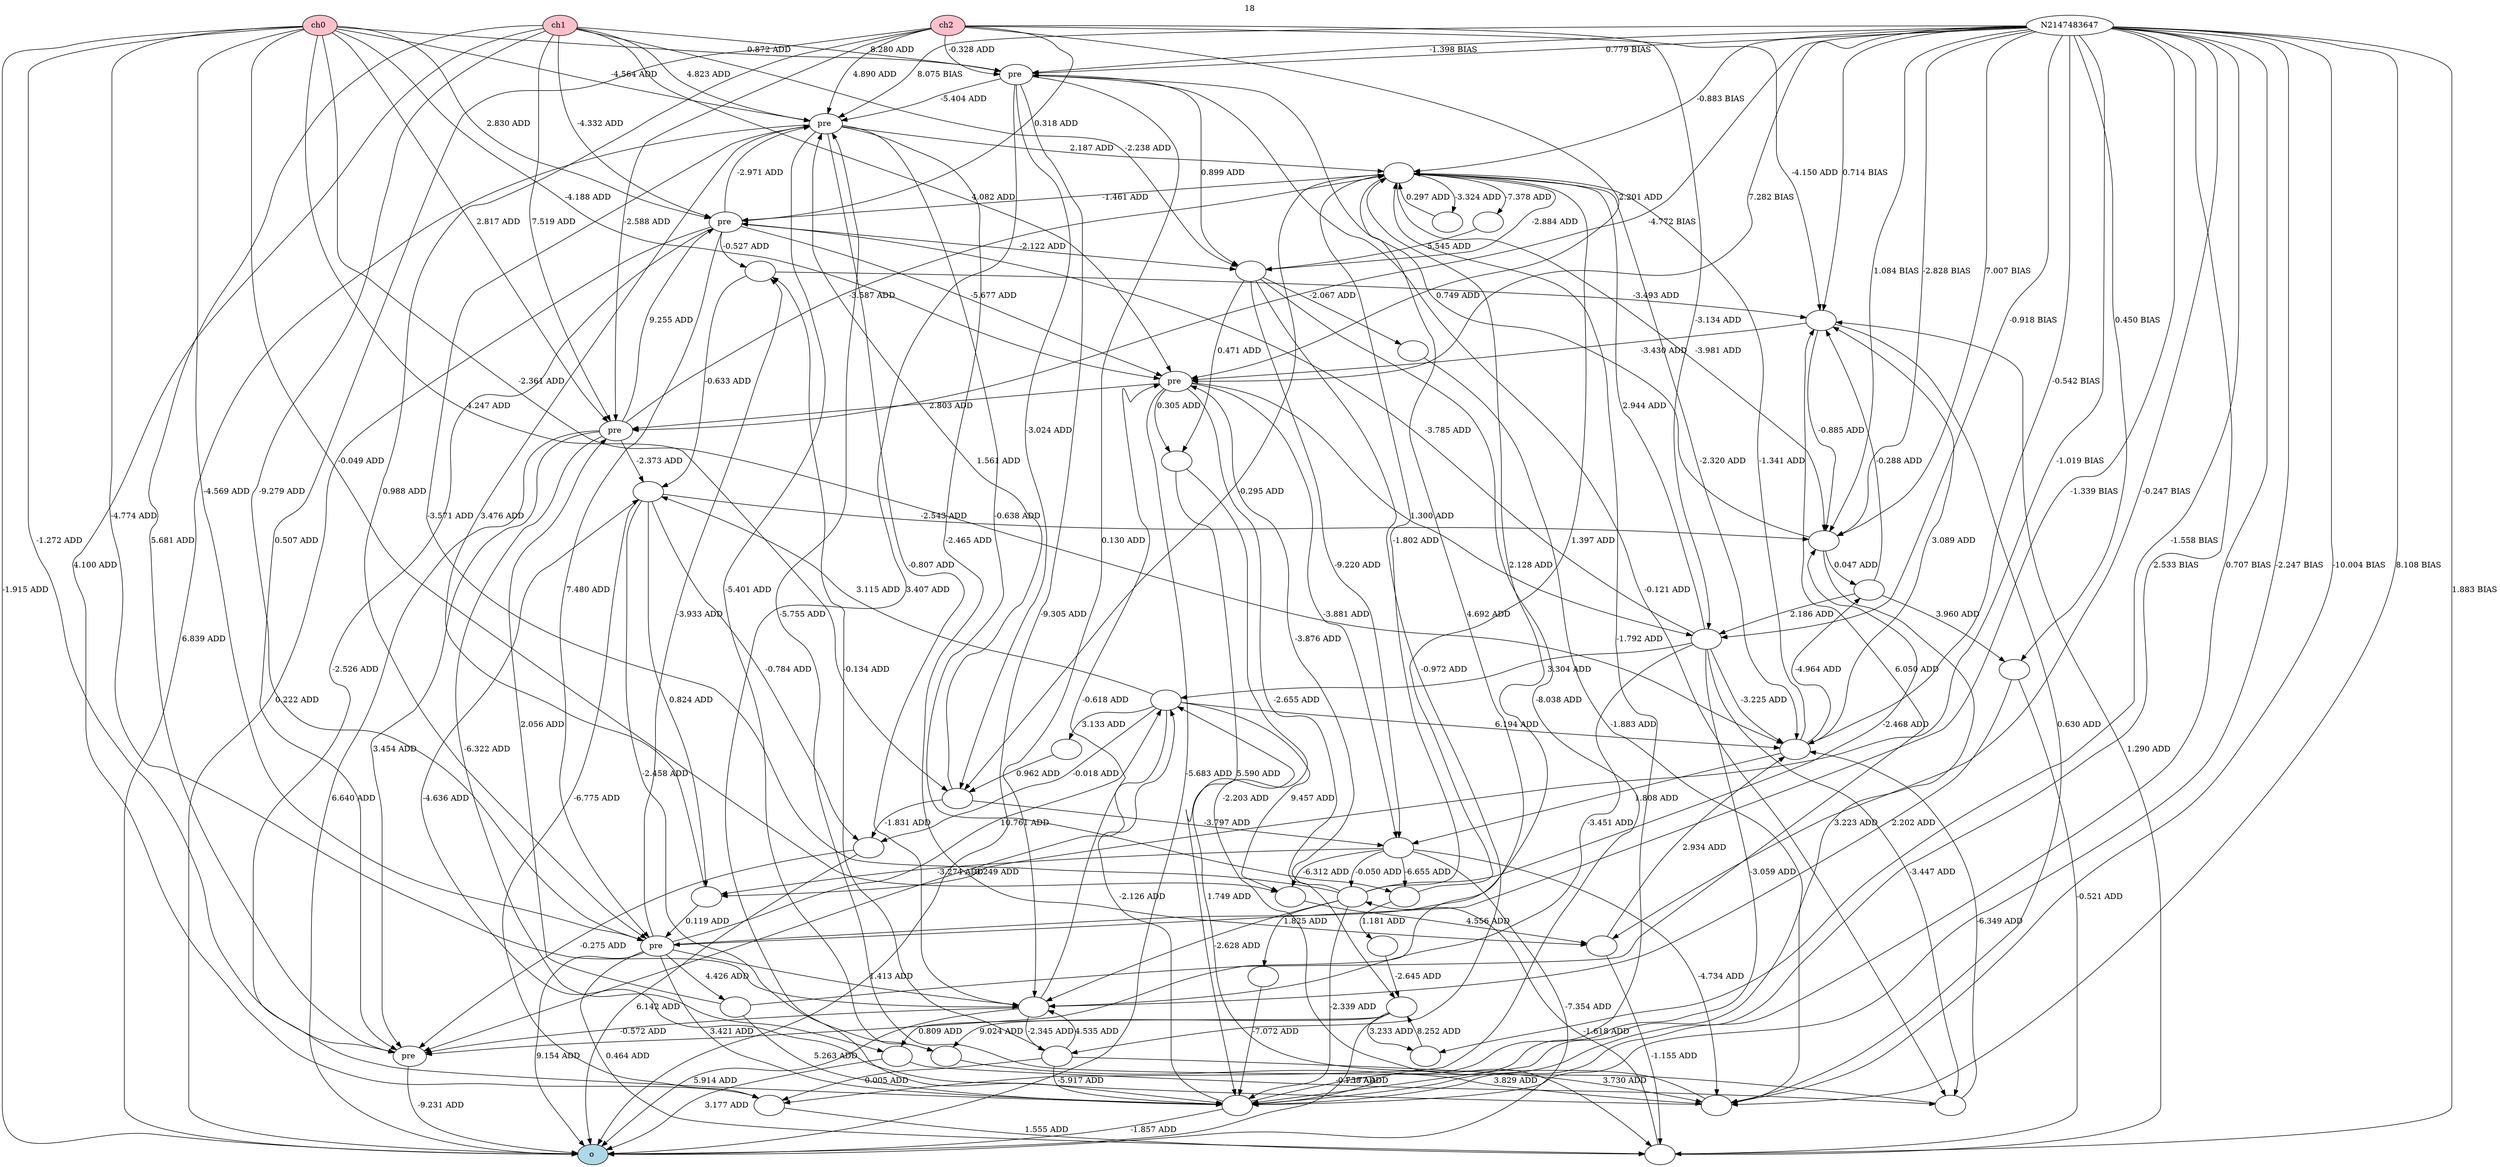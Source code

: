 digraph g {
graph [overlap="false"];
N251372 -> N251365 [label="-1.272 ADD"];
N251372 -> N251366 [label="0.872 ADD"];
N251372 -> N251369 [label="-4.564 ADD"];
N251372 -> N251371 [label="-4.569 ADD"];
N251372 -> N251368 [label="-4.188 ADD"];
N251372 -> N251370 [label="2.817 ADD"];
N251372 -> N251367 [label="2.830 ADD"];
N251373 -> N251365 [label="0.507 ADD"];
N251373 -> N251366 [label="-0.328 ADD"];
N251373 -> N251369 [label="4.890 ADD"];
N251373 -> N251371 [label="0.988 ADD"];
N251373 -> N251368 [label="2.201 ADD"];
N251373 -> N251370 [label="-2.588 ADD"];
N251373 -> N251367 [label="0.318 ADD"];
N251374 -> N251365 [label="5.681 ADD"];
N251374 -> N251366 [label="8.280 ADD"];
N251374 -> N251369 [label="4.823 ADD"];
N251374 -> N251371 [label="-9.279 ADD"];
N251374 -> N251368 [label="4.082 ADD"];
N251374 -> N251370 [label="7.519 ADD"];
N251374 -> N251367 [label="-4.332 ADD"];
N251365 -> N251375 [label="-9.231 ADD"];
N251366 -> N251375 [label="-9.305 ADD"];
N251369 -> N251375 [label="6.839 ADD"];
N251371 -> N251375 [label="9.154 ADD"];
N251368 -> N251375 [label="-5.683 ADD"];
N251370 -> N251375 [label="6.640 ADD"];
N251367 -> N251375 [label="0.222 ADD"];
N251371 -> N251756 [label="2.128 ADD"];
N251756 -> N251365 [label="4.692 ADD"];
N2147483647 -> N251370 [label="-4.772 BIAS"];
N251370 -> N251756 [label="-3.587 ADD"];
N251368 -> N251370 [label="2.803 ADD"];
N251370 -> N251367 [label="9.255 ADD"];
N251367 -> N251371 [label="7.480 ADD"];
N2147483647 -> N251366 [label="0.779 BIAS"];
N2147483647 -> N251366 [label="-1.398 BIAS"];
N251367 -> N251369 [label="-2.971 ADD"];
N251367 -> N251368 [label="-5.677 ADD"];
N251372 -> N251375 [label="-1.915 ADD"];
N2147483647 -> N251368 [label="7.282 BIAS"];
N251368 -> N261789 [label="1.300 ADD"];
N261789 -> N251367 [label="-3.785 ADD"];
N251756 -> N251367 [label="-1.461 ADD"];
N251756 -> N261790 [label="-2.320 ADD"];
N261790 -> N251756 [label="-1.341 ADD"];
N251373 -> N261789 [label="-3.134 ADD"];
N2147483647 -> N251756 [label="-0.883 BIAS"];
N2147483647 -> N261790 [label="-0.542 BIAS"];
N251373 -> N265018 [label="-4.150 ADD"];
N265018 -> N251368 [label="-3.430 ADD"];
N251366 -> N251369 [label="-5.404 ADD"];
N261789 -> N265019 [label="-3.447 ADD"];
N265019 -> N251369 [label="-5.755 ADD"];
N2147483647 -> N265018 [label="0.714 BIAS"];
N251366 -> N265019 [label="-0.121 ADD"];
N251372 -> N268996 [label="-4.774 ADD"];
N268996 -> N251368 [label="-0.618 ADD"];
N265019 -> N261790 [label="-6.349 ADD"];
N251367 -> N271522 [label="-2.526 ADD"];
N271522 -> N251756 [label="-1.792 ADD"];
N2147483647 -> N251371 [label="-1.339 BIAS"];
N251371 -> N275284 [label="0.464 ADD"];
N275284 -> N265018 [label="1.290 ADD"];
N251366 -> N268996 [label="0.130 ADD"];
N265018 -> N275406 [label="-0.885 ADD"];
N275406 -> N251366 [label="0.749 ADD"];
N251370 -> N279028 [label="-6.322 ADD"];
N279028 -> N251375 [label="3.177 ADD"];
N261790 -> N284361 [label="1.808 ADD"];
N284361 -> N251375 [label="-7.354 ADD"];
N251369 -> N268996 [label="-0.807 ADD"];
N275284 -> N284370 [label="-1.618 ADD"];
N284370 -> N251368 [label="-3.876 ADD"];
N251366 -> N286022 [label="-3.024 ADD"];
N286022 -> N284361 [label="-3.797 ADD"];
N251366 -> N271522 [label="3.407 ADD"];
N284370 -> N251756 [label="-1.802 ADD"];
N2147483647 -> N275406 [label="-2.828 BIAS"];
N251371 -> N268996 [label="1.413 ADD"];
N271522 -> N291216 [label="-2.126 ADD"];
N291216 -> N261790 [label="6.194 ADD"];
N251369 -> N251756 [label="2.187 ADD"];
N251372 -> N261790 [label="-2.361 ADD"];
N271522 -> N251375 [label="-1.857 ADD"];
N284370 -> N268996 [label="-2.628 ADD"];
N251370 -> N294897 [label="-2.373 ADD"];
N294897 -> N275406 [label="-2.543 ADD"];
N284361 -> N284370 [label="-0.050 ADD"];
N251371 -> N291216 [label="10.761 ADD"];
N2147483647 -> N275406 [label="7.007 BIAS"];
N265018 -> N302831 [label="0.630 ADD"];
N302831 -> N291216 [label="1.749 ADD"];
N286022 -> N251369 [label="1.561 ADD"];
N251370 -> N251365 [label="3.454 ADD"];
N2147483647 -> N251369 [label="8.075 BIAS"];
N261789 -> N268996 [label="-3.451 ADD"];
N294897 -> N311481 [label="-6.775 ADD"];
N311481 -> N275284 [label="1.555 ADD"];
N251369 -> N315239 [label="-2.465 ADD"];
N315239 -> N275284 [label="-1.155 ADD"];
N284370 -> N275406 [label="-2.468 ADD"];
N251368 -> N284361 [label="-3.881 ADD"];
N291216 -> N251365 [label="-3.249 ADD"];
N251756 -> N275406 [label="-3.981 ADD"];
N268996 -> N251375 [label="5.914 ADD"];
N275406 -> N324442 [label="0.047 ADD"];
N324442 -> N265018 [label="-0.288 ADD"];
N284370 -> N251369 [label="-3.571 ADD"];
N251369 -> N325087 [label="-5.401 ADD"];
N325087 -> N302831 [label="3.829 ADD"];
N2147483647 -> N271522 [label="-2.247 BIAS"];
N268996 -> N251365 [label="-0.572 ADD"];
N261789 -> N291216 [label="3.304 ADD"];
N251372 -> N286022 [label="4.247 ADD"];
N261789 -> N251756 [label="2.944 ADD"];
N2147483647 -> N271522 [label="2.533 BIAS"];
N268996 -> N343044 [label="-2.345 ADD"];
N343044 -> N268996 [label="4.535 ADD"];
N251374 -> N311481 [label="4.100 ADD"];
N251368 -> N344278 [label="-2.655 ADD"];
N344278 -> N251375 [label="1.177 ADD"];
N284361 -> N302831 [label="-4.734 ADD"];
N261790 -> N324442 [label="-4.964 ADD"];
N291216 -> N294897 [label="3.115 ADD"];
N261790 -> N265018 [label="3.089 ADD"];
N286022 -> N350815 [label="-1.831 ADD"];
N350815 -> N251375 [label="6.142 ADD"];
N2147483647 -> N315239 [label="-0.247 BIAS"];
N343044 -> N302831 [label="3.730 ADD"];
N284361 -> N359850 [label="-3.274 ADD"];
N359850 -> N251371 [label="0.119 ADD"];
N2147483647 -> N275284 [label="1.883 BIAS"];
N251369 -> N361648 [label="-0.638 ADD"];
N361648 -> N251756 [label="1.397 ADD"];
N324442 -> N361649 [label="3.960 ADD"];
N361649 -> N268996 [label="2.202 ADD"];
N251756 -> N370350 [label="-2.884 ADD"];
N370350 -> N343044 [label="-0.972 ADD"];
N284370 -> N371539 [label="1.825 ADD"];
N371539 -> N271522 [label="-7.072 ADD"];
N2147483647 -> N359850 [label="-1.019 BIAS"];
N324442 -> N261789 [label="2.186 ADD"];
N294897 -> N350815 [label="-0.784 ADD"];
N343044 -> N271522 [label="-5.917 ADD"];
N2147483647 -> N271522 [label="0.707 BIAS"];
N251756 -> N286022 [label="-0.295 ADD"];
N370350 -> N378820 [label="0.471 ADD"];
N378820 -> N275284 [label="-2.203 ADD"];
N284370 -> N271522 [label="-2.339 ADD"];
N2147483647 -> N261789 [label="-0.918 BIAS"];
N275406 -> N271522 [label="3.223 ADD"];
N315239 -> N261790 [label="2.934 ADD"];
N344278 -> N279028 [label="0.809 ADD"];
N370350 -> N284361 [label="-9.220 ADD"];
N251371 -> N271522 [label="3.421 ADD"];
N284361 -> N404645 [label="-6.312 ADD"];
N404645 -> N315239 [label="4.556 ADD"];
N261789 -> N271522 [label="-3.059 ADD"];
N251367 -> N370350 [label="-2.122 ADD"];
N294897 -> N325087 [label="-2.458 ADD"];
N2147483647 -> N302831 [label="8.108 BIAS"];
N251371 -> N420603 [label="-3.933 ADD"];
N420603 -> N294897 [label="-0.633 ADD"];
N350815 -> N251365 [label="-0.275 ADD"];
N251366 -> N370350 [label="0.899 ADD"];
N343044 -> N420603 [label="-0.134 ADD"];
N344278 -> N325087 [label="9.024 ADD"];
N361649 -> N275284 [label="-0.521 ADD"];
N2147483647 -> N275406 [label="1.084 BIAS"];
N294897 -> N359850 [label="0.824 ADD"];
N378820 -> N271522 [label="5.590 ADD"];
N370350 -> N311481 [label="-8.038 ADD"];
N344278 -> N439195 [label="3.233 ADD"];
N439195 -> N344278 [label="8.252 ADD"];
N291216 -> N350815 [label="-0.018 ADD"];
N2147483647 -> N302831 [label="-10.004 BIAS"];
N251756 -> N450539 [label="-3.324 ADD"];
N450539 -> N251756 [label="0.297 ADD"];
N2147483647 -> N439195 [label="-1.558 BIAS"];
N251374 -> N370350 [label="-2.238 ADD"];
N359850 -> N251369 [label="3.476 ADD"];
N279028 -> N265019 [label="-0.758 ADD"];
N370350 -> N467453 [label="-2.067 ADD"];
N467453 -> N302831 [label="-1.883 ADD"];
N420603 -> N265018 [label="-3.493 ADD"];
N251367 -> N420603 [label="-0.527 ADD"];
N302831 -> N294897 [label="-4.636 ADD"];
N284361 -> N361648 [label="-6.655 ADD"];
N343044 -> N311481 [label="0.005 ADD"];
N251371 -> N481346 [label="4.426 ADD"];
N481346 -> N251370 [label="2.056 ADD"];
N251756 -> N493757 [label="-7.378 ADD"];
N493757 -> N370350 [label="5.545 ADD"];
N251368 -> N378820 [label="0.305 ADD"];
N261789 -> N261790 [label="-3.225 ADD"];
N481346 -> N265018 [label="6.050 ADD"];
N361648 -> N499916 [label="1.181 ADD"];
N499916 -> N344278 [label="-2.645 ADD"];
N291216 -> N404645 [label="9.457 ADD"];
N291216 -> N505919 [label="3.133 ADD"];
N505919 -> N286022 [label="0.962 ADD"];
N2147483647 -> N361649 [label="0.450 BIAS"];
N481346 -> N271522 [label="5.263 ADD"];
N251372 -> N404645 [label="-0.049 ADD"];
N251365 [label="pre ",fillcolor="white",style="filled"];
N251366 [label="pre ",fillcolor="white",style="filled"];
N251367 [label="pre ",fillcolor="white",style="filled"];
N251368 [label="pre ",fillcolor="white",style="filled"];
N251369 [label="pre ",fillcolor="white",style="filled"];
N251370 [label="pre ",fillcolor="white",style="filled"];
N251371 [label="pre ",fillcolor="white",style="filled"];
N251372 [label="ch0 ",fillcolor="pink",style="filled"];
N251373 [label="ch2 ",fillcolor="pink",style="filled"];
N251374 [label="ch1 ",fillcolor="pink",style="filled"];
N251375 [label="o ",fillcolor="lightblue",style="filled"];
N251756 [label=" ",fillcolor="white",style="filled"];
N261789 [label=" ",fillcolor="white",style="filled"];
N261790 [label=" ",fillcolor="white",style="filled"];
N265018 [label=" ",fillcolor="white",style="filled"];
N265019 [label=" ",fillcolor="white",style="filled"];
N268996 [label=" ",fillcolor="white",style="filled"];
N271522 [label=" ",fillcolor="white",style="filled"];
N275284 [label=" ",fillcolor="white",style="filled"];
N275406 [label=" ",fillcolor="white",style="filled"];
N279028 [label=" ",fillcolor="white",style="filled"];
N284361 [label=" ",fillcolor="white",style="filled"];
N284370 [label=" ",fillcolor="white",style="filled"];
N286022 [label=" ",fillcolor="white",style="filled"];
N291216 [label=" ",fillcolor="white",style="filled"];
N294897 [label=" ",fillcolor="white",style="filled"];
N302831 [label=" ",fillcolor="white",style="filled"];
N311481 [label=" ",fillcolor="white",style="filled"];
N315239 [label=" ",fillcolor="white",style="filled"];
N324442 [label=" ",fillcolor="white",style="filled"];
N325087 [label=" ",fillcolor="white",style="filled"];
N343044 [label=" ",fillcolor="white",style="filled"];
N344278 [label=" ",fillcolor="white",style="filled"];
N350815 [label=" ",fillcolor="white",style="filled"];
N359850 [label=" ",fillcolor="white",style="filled"];
N361648 [label=" ",fillcolor="white",style="filled"];
N361649 [label=" ",fillcolor="white",style="filled"];
N370350 [label=" ",fillcolor="white",style="filled"];
N371539 [label=" ",fillcolor="white",style="filled"];
N378820 [label=" ",fillcolor="white",style="filled"];
N404645 [label=" ",fillcolor="white",style="filled"];
N420603 [label=" ",fillcolor="white",style="filled"];
N439195 [label=" ",fillcolor="white",style="filled"];
N450539 [label=" ",fillcolor="white",style="filled"];
N467453 [label=" ",fillcolor="white",style="filled"];
N481346 [label=" ",fillcolor="white",style="filled"];
N493757 [label=" ",fillcolor="white",style="filled"];
N499916 [label=" ",fillcolor="white",style="filled"];
N505919 [label=" ",fillcolor="white",style="filled"];
{rank=min; N251372; N251373; N251374; }
{rank=max; N251375; }
labelloc="t"
label="18"
}

